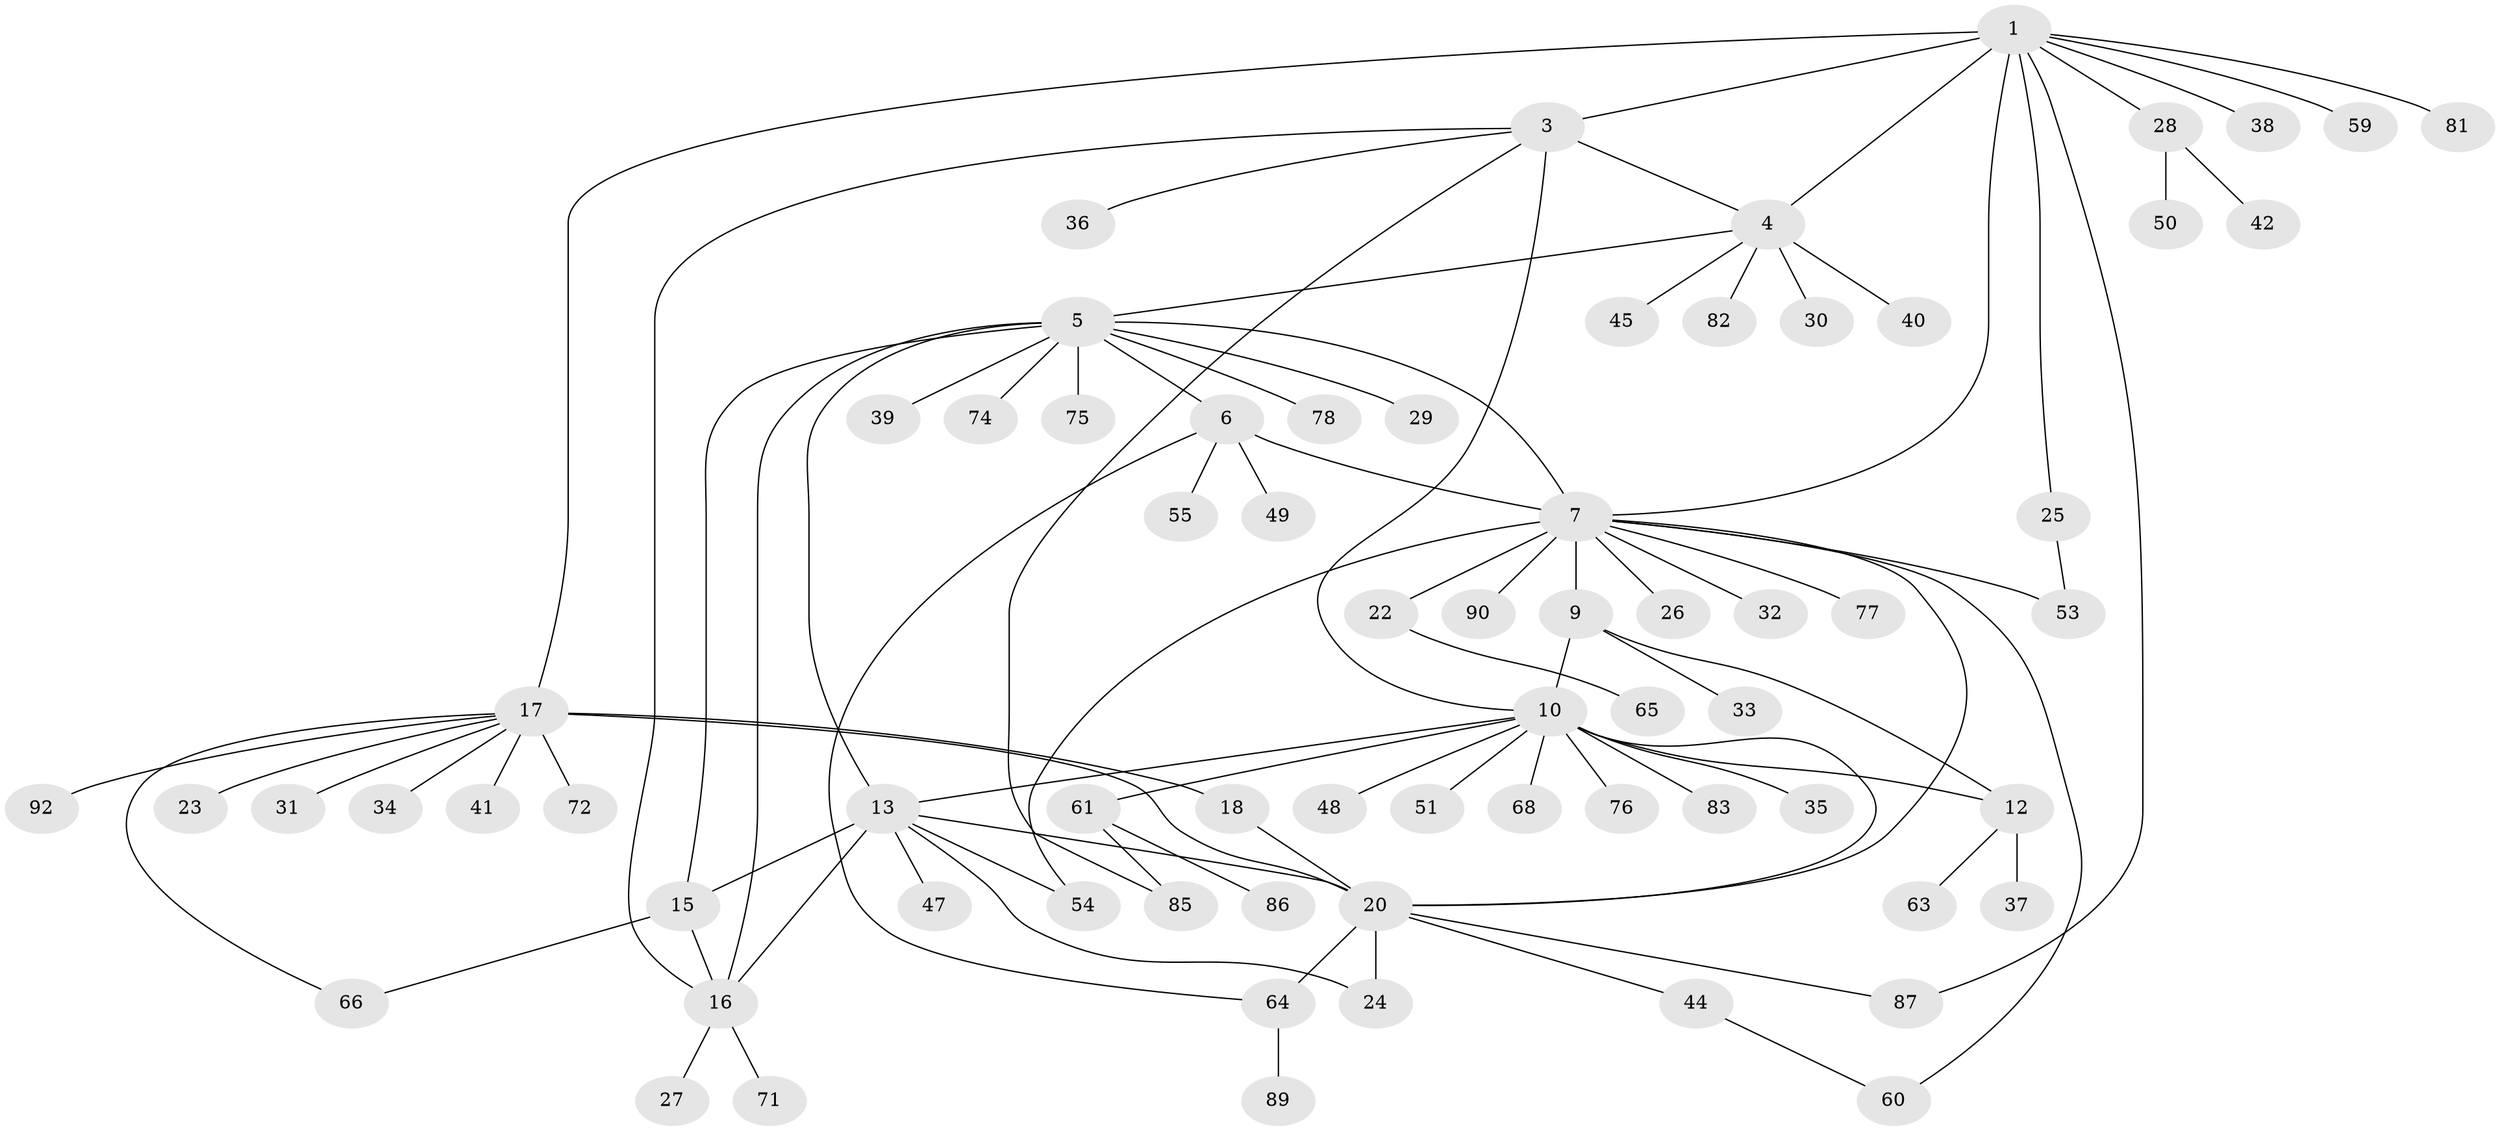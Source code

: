 // original degree distribution, {6: 0.043010752688172046, 8: 0.07526881720430108, 5: 0.010752688172043012, 7: 0.021505376344086023, 9: 0.03225806451612903, 4: 0.03225806451612903, 3: 0.07526881720430108, 11: 0.010752688172043012, 1: 0.5806451612903226, 2: 0.11827956989247312}
// Generated by graph-tools (version 1.1) at 2025/11/02/27/25 16:11:29]
// undirected, 70 vertices, 91 edges
graph export_dot {
graph [start="1"]
  node [color=gray90,style=filled];
  1 [super="+2"];
  3 [super="+70"];
  4 [super="+93"];
  5 [super="+14"];
  6 [super="+67"];
  7 [super="+8"];
  9 [super="+79"];
  10 [super="+11"];
  12 [super="+88"];
  13 [super="+62"];
  15;
  16 [super="+21"];
  17 [super="+19"];
  18;
  20 [super="+73"];
  22 [super="+52"];
  23 [super="+58"];
  24;
  25 [super="+46"];
  26;
  27;
  28 [super="+57"];
  29;
  30;
  31;
  32;
  33;
  34;
  35;
  36;
  37;
  38;
  39;
  40;
  41 [super="+43"];
  42;
  44 [super="+69"];
  45;
  47;
  48;
  49;
  50;
  51;
  53 [super="+56"];
  54;
  55;
  59;
  60 [super="+91"];
  61 [super="+84"];
  63;
  64 [super="+80"];
  65;
  66;
  68;
  71;
  72;
  74;
  75;
  76;
  77;
  78;
  81;
  82;
  83;
  85;
  86;
  87;
  89;
  90;
  92;
  1 -- 3 [weight=2];
  1 -- 4 [weight=2];
  1 -- 7;
  1 -- 25;
  1 -- 28;
  1 -- 38;
  1 -- 17;
  1 -- 81;
  1 -- 87;
  1 -- 59;
  3 -- 4;
  3 -- 16;
  3 -- 36;
  3 -- 85;
  3 -- 10;
  4 -- 30;
  4 -- 40;
  4 -- 45;
  4 -- 82;
  4 -- 5;
  5 -- 6;
  5 -- 7 [weight=2];
  5 -- 39;
  5 -- 74;
  5 -- 75;
  5 -- 13;
  5 -- 78;
  5 -- 15;
  5 -- 16;
  5 -- 29;
  6 -- 7 [weight=2];
  6 -- 49;
  6 -- 55;
  6 -- 64;
  7 -- 9;
  7 -- 26;
  7 -- 53;
  7 -- 54;
  7 -- 60;
  7 -- 32;
  7 -- 77;
  7 -- 20;
  7 -- 22;
  7 -- 90;
  9 -- 10 [weight=2];
  9 -- 12;
  9 -- 33;
  10 -- 12 [weight=2];
  10 -- 48;
  10 -- 51;
  10 -- 61;
  10 -- 68;
  10 -- 76;
  10 -- 35;
  10 -- 13;
  10 -- 83;
  10 -- 20;
  12 -- 37;
  12 -- 63;
  13 -- 15;
  13 -- 16;
  13 -- 20;
  13 -- 24;
  13 -- 47;
  13 -- 54;
  15 -- 16;
  15 -- 66;
  16 -- 27;
  16 -- 71;
  17 -- 18 [weight=2];
  17 -- 20 [weight=2];
  17 -- 31;
  17 -- 34;
  17 -- 41;
  17 -- 66;
  17 -- 23;
  17 -- 72;
  17 -- 92;
  18 -- 20;
  20 -- 44;
  20 -- 64 [weight=2];
  20 -- 87;
  20 -- 24;
  22 -- 65;
  25 -- 53;
  28 -- 42;
  28 -- 50;
  44 -- 60;
  61 -- 85;
  61 -- 86;
  64 -- 89;
}
